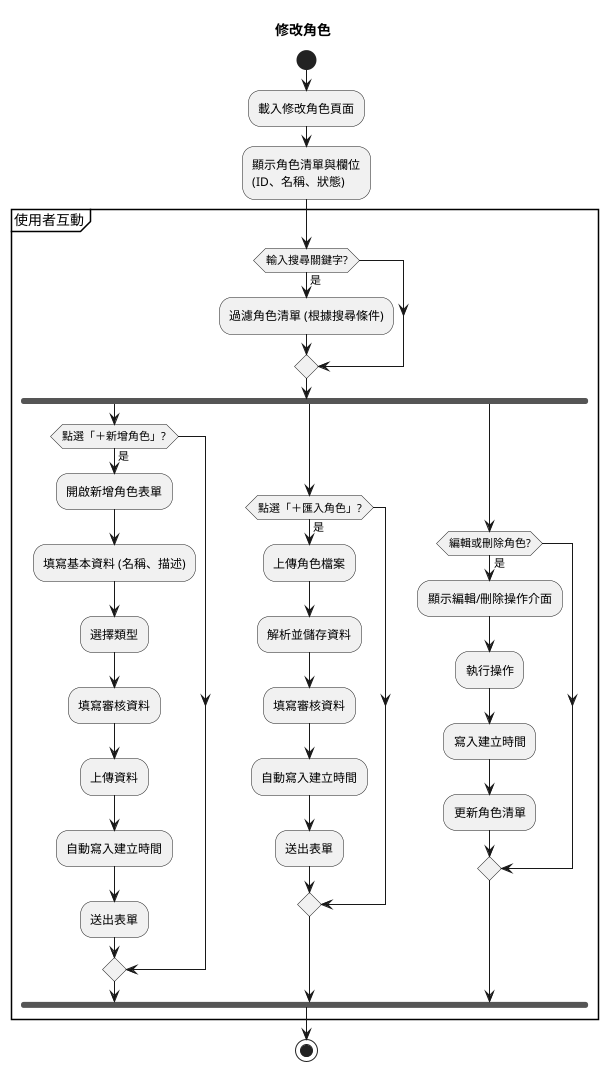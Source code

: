  @startuml 
title 修改角色
start

:載入修改角色頁面;

:顯示角色清單與欄位
(ID、名稱、狀態);

partition "使用者互動" {

    if (輸入搜尋關鍵字?) then (是)
        :過濾角色清單 (根據搜尋條件);
    endif
    fork
        if (點選「＋新增角色」?) then (是)
            :開啟新增角色表單;
            :填寫基本資料 (名稱、描述);
            :選擇類型;
            :填寫審核資料;
            :上傳資料;
            :自動寫入建立時間;
            :送出表單;
        endif
    fork again
        if (點選「＋匯入角色」?) then (是)
            :上傳角色檔案;
            :解析並儲存資料;
            :填寫審核資料;
            :自動寫入建立時間;
            :送出表單;
        endif
    fork again
        if (編輯或刪除角色?) then (是)
            :顯示編輯/刪除操作介面;
            :執行操作;
            :寫入建立時間;
            :更新角色清單;
        endif
    end fork
}

stop

@enduml
